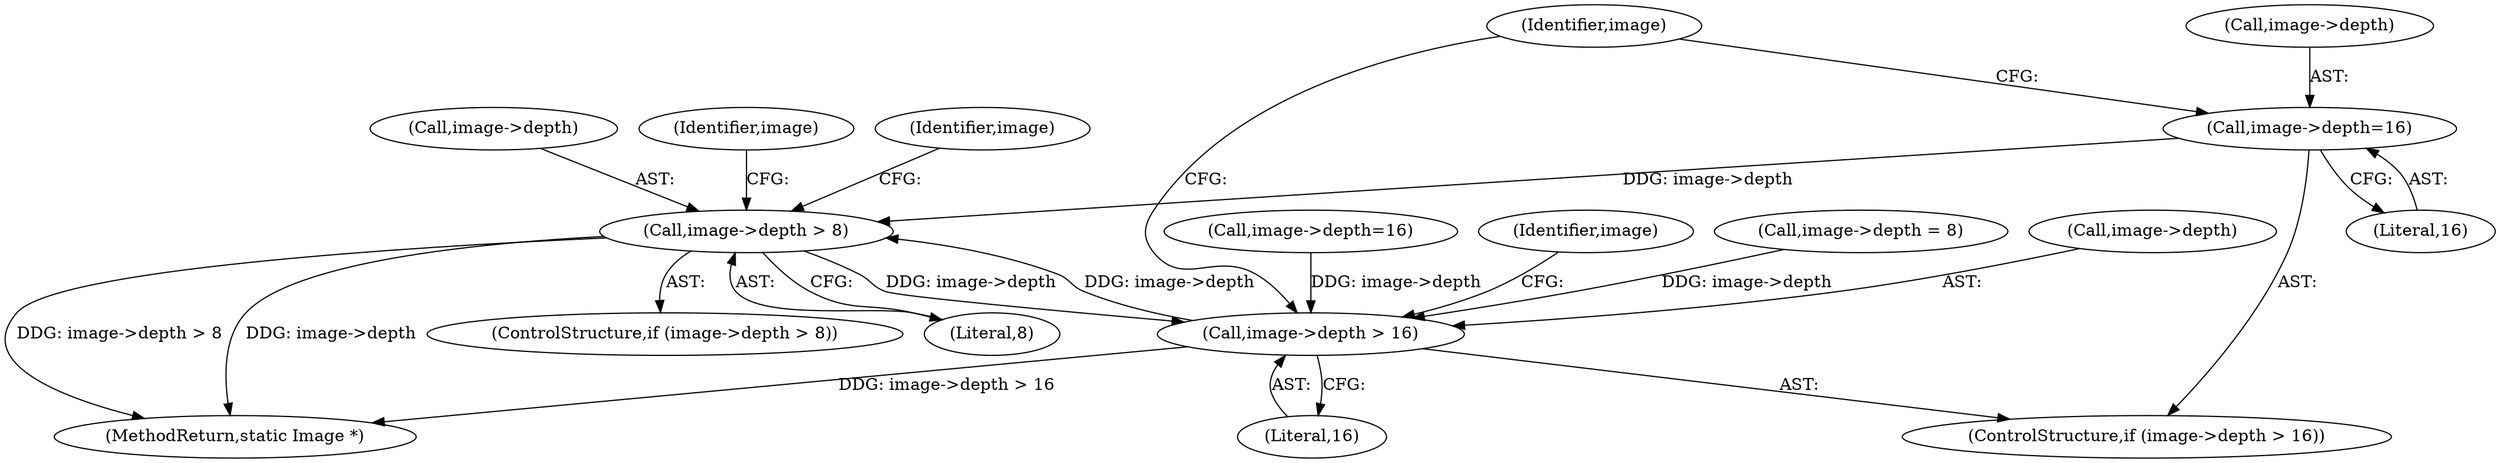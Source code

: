 digraph "0_ImageMagick_22e0310345499ffe906c604428f2a3a668942b05@pointer" {
"1006617" [label="(Call,image->depth=16)"];
"1006623" [label="(Call,image->depth > 8)"];
"1006612" [label="(Call,image->depth > 16)"];
"1006617" [label="(Call,image->depth=16)"];
"1006618" [label="(Call,image->depth)"];
"1006622" [label="(ControlStructure,if (image->depth > 8))"];
"1006637" [label="(Identifier,image)"];
"1006623" [label="(Call,image->depth > 8)"];
"1006621" [label="(Literal,16)"];
"1006629" [label="(Call,image->depth=16)"];
"1007383" [label="(MethodReturn,static Image *)"];
"1006619" [label="(Identifier,image)"];
"1006639" [label="(Call,image->depth = 8)"];
"1006613" [label="(Call,image->depth)"];
"1006627" [label="(Literal,8)"];
"1006611" [label="(ControlStructure,if (image->depth > 16))"];
"1006625" [label="(Identifier,image)"];
"1006624" [label="(Call,image->depth)"];
"1006616" [label="(Literal,16)"];
"1006631" [label="(Identifier,image)"];
"1006612" [label="(Call,image->depth > 16)"];
"1006617" -> "1006611"  [label="AST: "];
"1006617" -> "1006621"  [label="CFG: "];
"1006618" -> "1006617"  [label="AST: "];
"1006621" -> "1006617"  [label="AST: "];
"1006625" -> "1006617"  [label="CFG: "];
"1006617" -> "1006623"  [label="DDG: image->depth"];
"1006623" -> "1006622"  [label="AST: "];
"1006623" -> "1006627"  [label="CFG: "];
"1006624" -> "1006623"  [label="AST: "];
"1006627" -> "1006623"  [label="AST: "];
"1006631" -> "1006623"  [label="CFG: "];
"1006637" -> "1006623"  [label="CFG: "];
"1006623" -> "1007383"  [label="DDG: image->depth"];
"1006623" -> "1007383"  [label="DDG: image->depth > 8"];
"1006623" -> "1006612"  [label="DDG: image->depth"];
"1006612" -> "1006623"  [label="DDG: image->depth"];
"1006612" -> "1006611"  [label="AST: "];
"1006612" -> "1006616"  [label="CFG: "];
"1006613" -> "1006612"  [label="AST: "];
"1006616" -> "1006612"  [label="AST: "];
"1006619" -> "1006612"  [label="CFG: "];
"1006625" -> "1006612"  [label="CFG: "];
"1006612" -> "1007383"  [label="DDG: image->depth > 16"];
"1006629" -> "1006612"  [label="DDG: image->depth"];
"1006639" -> "1006612"  [label="DDG: image->depth"];
}
